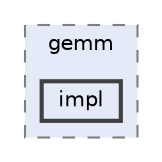 digraph "include/experimental/kernel/gemm/impl"
{
 // LATEX_PDF_SIZE
  bgcolor="transparent";
  edge [fontname=Helvetica,fontsize=10,labelfontname=Helvetica,labelfontsize=10];
  node [fontname=Helvetica,fontsize=10,shape=box,height=0.2,width=0.4];
  compound=true
  subgraph clusterdir_4fe3df07a26ab5b1ad0957c2fd4d064e {
    graph [ bgcolor="#e4eaf8", pencolor="grey50", label="gemm", fontname=Helvetica,fontsize=10 style="filled,dashed", URL="dir_4fe3df07a26ab5b1ad0957c2fd4d064e.html",tooltip=""]
  dir_31e4383cf6f31f96f39d99e1ee2051a6 [label="impl", fillcolor="#e4eaf8", color="grey25", style="filled,bold", URL="dir_31e4383cf6f31f96f39d99e1ee2051a6.html",tooltip=""];
  }
}
